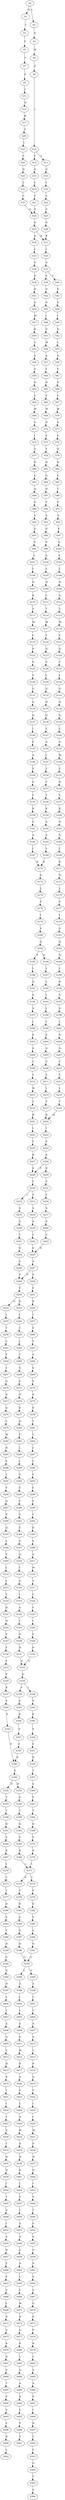 strict digraph  {
	S0 -> S1 [ label = H ];
	S0 -> S2 [ label = L ];
	S1 -> S3 [ label = I ];
	S2 -> S4 [ label = N ];
	S3 -> S5 [ label = V ];
	S4 -> S6 [ label = W ];
	S5 -> S7 [ label = T ];
	S6 -> S8 [ label = S ];
	S7 -> S9 [ label = S ];
	S8 -> S10 [ label = L ];
	S9 -> S11 [ label = L ];
	S10 -> S12 [ label = F ];
	S10 -> S13 [ label = Y ];
	S11 -> S14 [ label = N ];
	S12 -> S15 [ label = Q ];
	S13 -> S16 [ label = Q ];
	S14 -> S17 [ label = W ];
	S15 -> S18 [ label = L ];
	S16 -> S19 [ label = L ];
	S17 -> S20 [ label = A ];
	S18 -> S21 [ label = C ];
	S19 -> S22 [ label = C ];
	S20 -> S23 [ label = L ];
	S21 -> S24 [ label = S ];
	S22 -> S25 [ label = S ];
	S23 -> S26 [ label = F ];
	S24 -> S27 [ label = D ];
	S25 -> S28 [ label = D ];
	S26 -> S29 [ label = Q ];
	S27 -> S30 [ label = Q ];
	S27 -> S31 [ label = R ];
	S28 -> S31 [ label = R ];
	S29 -> S32 [ label = L ];
	S30 -> S33 [ label = L ];
	S31 -> S34 [ label = L ];
	S32 -> S35 [ label = C ];
	S33 -> S36 [ label = V ];
	S34 -> S37 [ label = A ];
	S35 -> S24 [ label = S ];
	S36 -> S38 [ label = D ];
	S37 -> S39 [ label = V ];
	S37 -> S40 [ label = T ];
	S38 -> S41 [ label = D ];
	S39 -> S42 [ label = D ];
	S40 -> S43 [ label = D ];
	S41 -> S44 [ label = G ];
	S42 -> S45 [ label = G ];
	S43 -> S46 [ label = G ];
	S44 -> S47 [ label = M ];
	S45 -> S48 [ label = I ];
	S46 -> S49 [ label = I ];
	S47 -> S50 [ label = K ];
	S48 -> S51 [ label = Q ];
	S49 -> S52 [ label = Q ];
	S50 -> S53 [ label = V ];
	S51 -> S54 [ label = M ];
	S52 -> S55 [ label = L ];
	S53 -> S56 [ label = A ];
	S54 -> S57 [ label = A ];
	S55 -> S58 [ label = A ];
	S56 -> S59 [ label = Y ];
	S57 -> S60 [ label = Y ];
	S58 -> S61 [ label = Y ];
	S59 -> S62 [ label = H ];
	S60 -> S63 [ label = H ];
	S61 -> S64 [ label = N ];
	S62 -> S65 [ label = Y ];
	S63 -> S66 [ label = Y ];
	S64 -> S67 [ label = Y ];
	S65 -> S68 [ label = W ];
	S66 -> S69 [ label = W ];
	S67 -> S70 [ label = W ];
	S68 -> S71 [ label = S ];
	S69 -> S72 [ label = N ];
	S70 -> S73 [ label = G ];
	S71 -> S74 [ label = I ];
	S72 -> S75 [ label = V ];
	S73 -> S76 [ label = V ];
	S74 -> S77 [ label = V ];
	S75 -> S78 [ label = V ];
	S76 -> S79 [ label = V ];
	S77 -> S80 [ label = H ];
	S78 -> S81 [ label = H ];
	S79 -> S82 [ label = H ];
	S80 -> S83 [ label = G ];
	S81 -> S84 [ label = G ];
	S82 -> S85 [ label = G ];
	S83 -> S86 [ label = Q ];
	S84 -> S87 [ label = H ];
	S85 -> S88 [ label = T ];
	S86 -> S89 [ label = S ];
	S87 -> S90 [ label = P ];
	S88 -> S91 [ label = P ];
	S89 -> S92 [ label = S ];
	S90 -> S93 [ label = S ];
	S91 -> S94 [ label = S ];
	S92 -> S95 [ label = E ];
	S93 -> S96 [ label = D ];
	S94 -> S97 [ label = E ];
	S95 -> S98 [ label = S ];
	S96 -> S99 [ label = S ];
	S97 -> S100 [ label = S ];
	S98 -> S101 [ label = A ];
	S99 -> S102 [ label = A ];
	S100 -> S103 [ label = S ];
	S101 -> S104 [ label = L ];
	S102 -> S105 [ label = L ];
	S103 -> S106 [ label = L ];
	S104 -> S107 [ label = H ];
	S105 -> S108 [ label = H ];
	S106 -> S109 [ label = H ];
	S107 -> S110 [ label = R ];
	S108 -> S111 [ label = L ];
	S109 -> S112 [ label = Q ];
	S110 -> S113 [ label = V ];
	S111 -> S114 [ label = T ];
	S112 -> S115 [ label = T ];
	S113 -> S116 [ label = M ];
	S114 -> S117 [ label = M ];
	S115 -> S118 [ label = M ];
	S116 -> S119 [ label = F ];
	S117 -> S120 [ label = Y ];
	S118 -> S121 [ label = Y ];
	S119 -> S122 [ label = D ];
	S120 -> S123 [ label = Q ];
	S121 -> S124 [ label = Q ];
	S122 -> S125 [ label = S ];
	S123 -> S126 [ label = S ];
	S124 -> S127 [ label = T ];
	S125 -> S128 [ label = V ];
	S126 -> S129 [ label = L ];
	S127 -> S130 [ label = L ];
	S128 -> S131 [ label = G ];
	S129 -> S132 [ label = G ];
	S130 -> S133 [ label = G ];
	S131 -> S134 [ label = Q ];
	S132 -> S135 [ label = H ];
	S133 -> S136 [ label = Q ];
	S134 -> S137 [ label = Q ];
	S135 -> S138 [ label = Q ];
	S136 -> S139 [ label = Q ];
	S137 -> S140 [ label = L ];
	S138 -> S141 [ label = L ];
	S139 -> S142 [ label = L ];
	S140 -> S143 [ label = E ];
	S141 -> S144 [ label = A ];
	S142 -> S145 [ label = G ];
	S143 -> S146 [ label = A ];
	S144 -> S147 [ label = L ];
	S145 -> S148 [ label = W ];
	S146 -> S149 [ label = V ];
	S147 -> S150 [ label = V ];
	S148 -> S151 [ label = V ];
	S149 -> S152 [ label = Q ];
	S150 -> S153 [ label = T ];
	S151 -> S154 [ label = H ];
	S152 -> S155 [ label = Y ];
	S153 -> S156 [ label = Y ];
	S154 -> S157 [ label = Y ];
	S155 -> S158 [ label = K ];
	S156 -> S159 [ label = K ];
	S157 -> S160 [ label = K ];
	S158 -> S161 [ label = S ];
	S159 -> S162 [ label = S ];
	S160 -> S163 [ label = N ];
	S161 -> S164 [ label = A ];
	S162 -> S165 [ label = A ];
	S163 -> S166 [ label = A ];
	S164 -> S167 [ label = L ];
	S165 -> S168 [ label = L ];
	S166 -> S169 [ label = L ];
	S167 -> S170 [ label = K ];
	S168 -> S170 [ label = K ];
	S169 -> S171 [ label = K ];
	S170 -> S172 [ label = H ];
	S171 -> S173 [ label = H ];
	S172 -> S174 [ label = L ];
	S173 -> S175 [ label = L ];
	S174 -> S176 [ label = P ];
	S175 -> S177 [ label = S ];
	S176 -> S178 [ label = I ];
	S177 -> S179 [ label = I ];
	S178 -> S180 [ label = A ];
	S179 -> S181 [ label = A ];
	S180 -> S182 [ label = Q ];
	S181 -> S183 [ label = Q ];
	S182 -> S184 [ label = D ];
	S182 -> S185 [ label = E ];
	S183 -> S186 [ label = D ];
	S184 -> S187 [ label = L ];
	S185 -> S188 [ label = L ];
	S186 -> S189 [ label = L ];
	S187 -> S190 [ label = L ];
	S188 -> S191 [ label = Q ];
	S189 -> S192 [ label = R ];
	S190 -> S193 [ label = I ];
	S191 -> S194 [ label = V ];
	S192 -> S195 [ label = V ];
	S193 -> S196 [ label = I ];
	S194 -> S197 [ label = A ];
	S195 -> S198 [ label = S ];
	S196 -> S199 [ label = I ];
	S197 -> S200 [ label = I ];
	S198 -> S201 [ label = I ];
	S199 -> S202 [ label = E ];
	S200 -> S203 [ label = E ];
	S201 -> S204 [ label = D ];
	S202 -> S205 [ label = G ];
	S203 -> S206 [ label = G ];
	S204 -> S207 [ label = G ];
	S205 -> S208 [ label = C ];
	S206 -> S209 [ label = C ];
	S207 -> S210 [ label = C ];
	S208 -> S211 [ label = Y ];
	S209 -> S212 [ label = Y ];
	S210 -> S213 [ label = Y ];
	S211 -> S214 [ label = L ];
	S212 -> S215 [ label = M ];
	S213 -> S216 [ label = L ];
	S214 -> S217 [ label = Y ];
	S215 -> S218 [ label = Y ];
	S216 -> S219 [ label = Y ];
	S217 -> S220 [ label = R ];
	S218 -> S221 [ label = R ];
	S219 -> S220 [ label = R ];
	S220 -> S222 [ label = I ];
	S221 -> S223 [ label = I ];
	S222 -> S224 [ label = F ];
	S223 -> S225 [ label = F ];
	S224 -> S226 [ label = K ];
	S225 -> S227 [ label = K ];
	S226 -> S228 [ label = E ];
	S226 -> S229 [ label = D ];
	S227 -> S228 [ label = E ];
	S228 -> S230 [ label = F ];
	S229 -> S231 [ label = F ];
	S230 -> S232 [ label = L ];
	S230 -> S233 [ label = V ];
	S231 -> S234 [ label = V ];
	S232 -> S235 [ label = A ];
	S233 -> S236 [ label = A ];
	S234 -> S237 [ label = A ];
	S235 -> S238 [ label = A ];
	S236 -> S239 [ label = A ];
	S237 -> S240 [ label = A ];
	S238 -> S241 [ label = C ];
	S239 -> S242 [ label = C ];
	S240 -> S243 [ label = C ];
	S241 -> S244 [ label = D ];
	S242 -> S245 [ label = D ];
	S243 -> S245 [ label = D ];
	S244 -> S246 [ label = A ];
	S245 -> S247 [ label = A ];
	S246 -> S248 [ label = P ];
	S247 -> S248 [ label = P ];
	S247 -> S249 [ label = S ];
	S248 -> S250 [ label = E ];
	S249 -> S251 [ label = E ];
	S250 -> S252 [ label = Q ];
	S250 -> S253 [ label = R ];
	S251 -> S254 [ label = R ];
	S252 -> S255 [ label = L ];
	S253 -> S256 [ label = L ];
	S254 -> S257 [ label = L ];
	S255 -> S258 [ label = T ];
	S256 -> S259 [ label = T ];
	S257 -> S260 [ label = V ];
	S258 -> S261 [ label = L ];
	S259 -> S262 [ label = L ];
	S260 -> S263 [ label = V ];
	S261 -> S264 [ label = V ];
	S262 -> S265 [ label = T ];
	S263 -> S266 [ label = A ];
	S264 -> S267 [ label = T ];
	S265 -> S268 [ label = S ];
	S266 -> S269 [ label = S ];
	S267 -> S270 [ label = Q ];
	S268 -> S271 [ label = S ];
	S269 -> S272 [ label = S ];
	S270 -> S273 [ label = N ];
	S271 -> S274 [ label = N ];
	S272 -> S275 [ label = N ];
	S273 -> S276 [ label = Q ];
	S274 -> S277 [ label = R ];
	S275 -> S278 [ label = R ];
	S276 -> S279 [ label = L ];
	S277 -> S280 [ label = H ];
	S278 -> S281 [ label = T ];
	S279 -> S282 [ label = M ];
	S280 -> S283 [ label = E ];
	S281 -> S284 [ label = L ];
	S282 -> S285 [ label = N ];
	S283 -> S286 [ label = L ];
	S284 -> S287 [ label = L ];
	S285 -> S288 [ label = E ];
	S286 -> S289 [ label = L ];
	S287 -> S290 [ label = L ];
	S288 -> S291 [ label = L ];
	S289 -> S292 [ label = G ];
	S290 -> S293 [ label = E ];
	S291 -> S294 [ label = V ];
	S292 -> S295 [ label = E ];
	S293 -> S296 [ label = E ];
	S294 -> S297 [ label = Q ];
	S295 -> S298 [ label = F ];
	S296 -> S299 [ label = F ];
	S297 -> S300 [ label = S ];
	S298 -> S301 [ label = V ];
	S299 -> S302 [ label = V ];
	S300 -> S303 [ label = Q ];
	S301 -> S304 [ label = E ];
	S302 -> S305 [ label = D ];
	S303 -> S306 [ label = L ];
	S304 -> S307 [ label = S ];
	S305 -> S308 [ label = S ];
	S306 -> S309 [ label = V ];
	S307 -> S310 [ label = Q ];
	S308 -> S311 [ label = Q ];
	S309 -> S312 [ label = L ];
	S310 -> S313 [ label = L ];
	S311 -> S314 [ label = M ];
	S312 -> S315 [ label = L ];
	S313 -> S316 [ label = S ];
	S314 -> S317 [ label = T ];
	S315 -> S318 [ label = L ];
	S316 -> S319 [ label = L ];
	S317 -> S320 [ label = L ];
	S318 -> S321 [ label = H ];
	S319 -> S322 [ label = V ];
	S320 -> S323 [ label = V ];
	S321 -> S324 [ label = H ];
	S322 -> S325 [ label = L ];
	S323 -> S326 [ label = L ];
	S324 -> S327 [ label = T ];
	S325 -> S328 [ label = S ];
	S326 -> S329 [ label = S ];
	S327 -> S330 [ label = Y ];
	S328 -> S331 [ label = H ];
	S329 -> S332 [ label = H ];
	S330 -> S333 [ label = F ];
	S331 -> S334 [ label = A ];
	S332 -> S334 [ label = A ];
	S333 -> S335 [ label = V ];
	S334 -> S336 [ label = Q ];
	S335 -> S337 [ label = K ];
	S336 -> S338 [ label = F ];
	S336 -> S339 [ label = I ];
	S337 -> S340 [ label = V ];
	S338 -> S341 [ label = V ];
	S339 -> S342 [ label = V ];
	S340 -> S343 [ label = E ];
	S341 -> S344 [ label = K ];
	S342 -> S345 [ label = K ];
	S343 -> S346 [ label = D ];
	S344 -> S347 [ label = V ];
	S345 -> S348 [ label = V ];
	S346 -> S349 [ label = S ];
	S347 -> S350 [ label = E ];
	S348 -> S351 [ label = E ];
	S349 -> S352 [ label = N ];
	S349 -> S353 [ label = H ];
	S350 -> S346 [ label = D ];
	S351 -> S354 [ label = D ];
	S352 -> S355 [ label = T ];
	S353 -> S356 [ label = V ];
	S354 -> S357 [ label = T ];
	S355 -> S358 [ label = T ];
	S356 -> S359 [ label = T ];
	S357 -> S360 [ label = S ];
	S358 -> S361 [ label = H ];
	S359 -> S362 [ label = Q ];
	S360 -> S363 [ label = V ];
	S361 -> S364 [ label = V ];
	S362 -> S365 [ label = V ];
	S363 -> S366 [ label = T ];
	S364 -> S367 [ label = K ];
	S365 -> S368 [ label = R ];
	S366 -> S369 [ label = Q ];
	S367 -> S370 [ label = L ];
	S368 -> S371 [ label = L ];
	S369 -> S372 [ label = V ];
	S370 -> S373 [ label = I ];
	S371 -> S374 [ label = S ];
	S371 -> S375 [ label = T ];
	S372 -> S376 [ label = R ];
	S373 -> S377 [ label = I ];
	S374 -> S378 [ label = V ];
	S375 -> S379 [ label = V ];
	S376 -> S371 [ label = L ];
	S377 -> S380 [ label = D ];
	S378 -> S381 [ label = D ];
	S379 -> S382 [ label = D ];
	S380 -> S383 [ label = S ];
	S381 -> S384 [ label = S ];
	S382 -> S385 [ label = S ];
	S383 -> S386 [ label = Y ];
	S384 -> S387 [ label = G ];
	S385 -> S388 [ label = G ];
	S386 -> S389 [ label = N ];
	S387 -> S390 [ label = N ];
	S388 -> S391 [ label = N ];
	S389 -> S392 [ label = G ];
	S390 -> S393 [ label = G ];
	S391 -> S393 [ label = G ];
	S392 -> S394 [ label = N ];
	S393 -> S395 [ label = Q ];
	S393 -> S396 [ label = L ];
	S394 -> S397 [ label = N ];
	S395 -> S398 [ label = A ];
	S396 -> S399 [ label = A ];
	S397 -> S400 [ label = L ];
	S398 -> S401 [ label = L ];
	S399 -> S402 [ label = L ];
	S400 -> S403 [ label = L ];
	S401 -> S404 [ label = L ];
	S402 -> S405 [ label = L ];
	S403 -> S406 [ label = A ];
	S404 -> S407 [ label = A ];
	S405 -> S408 [ label = S ];
	S406 -> S409 [ label = Q ];
	S407 -> S410 [ label = E ];
	S408 -> S411 [ label = E ];
	S409 -> S412 [ label = L ];
	S410 -> S413 [ label = L ];
	S411 -> S414 [ label = M ];
	S412 -> S415 [ label = H ];
	S413 -> S416 [ label = R ];
	S414 -> S417 [ label = R ];
	S415 -> S418 [ label = R ];
	S416 -> S419 [ label = Q ];
	S417 -> S420 [ label = Q ];
	S418 -> S421 [ label = I ];
	S419 -> S422 [ label = V ];
	S420 -> S423 [ label = V ];
	S421 -> S424 [ label = L ];
	S422 -> S425 [ label = L ];
	S423 -> S426 [ label = L ];
	S424 -> S427 [ label = T ];
	S425 -> S428 [ label = I ];
	S426 -> S429 [ label = N ];
	S427 -> S430 [ label = A ];
	S428 -> S431 [ label = M ];
	S429 -> S432 [ label = M ];
	S430 -> S433 [ label = T ];
	S431 -> S434 [ label = S ];
	S432 -> S435 [ label = S ];
	S433 -> S436 [ label = H ];
	S434 -> S437 [ label = H ];
	S435 -> S438 [ label = H ];
	S436 -> S439 [ label = N ];
	S437 -> S440 [ label = N ];
	S438 -> S441 [ label = N ];
	S439 -> S442 [ label = I ];
	S440 -> S443 [ label = I ];
	S441 -> S444 [ label = L ];
	S442 -> S445 [ label = T ];
	S443 -> S446 [ label = V ];
	S444 -> S447 [ label = V ];
	S445 -> S448 [ label = A ];
	S446 -> S449 [ label = T ];
	S447 -> S450 [ label = T ];
	S448 -> S451 [ label = I ];
	S449 -> S452 [ label = G ];
	S450 -> S453 [ label = A ];
	S451 -> S454 [ label = A ];
	S452 -> S455 [ label = S ];
	S453 -> S456 [ label = G ];
	S454 -> S457 [ label = N ];
	S455 -> S458 [ label = S ];
	S456 -> S459 [ label = A ];
	S457 -> S460 [ label = E ];
	S458 -> S461 [ label = E ];
	S459 -> S462 [ label = D ];
	S460 -> S463 [ label = P ];
	S461 -> S464 [ label = S ];
	S462 -> S465 [ label = L ];
	S463 -> S466 [ label = S ];
	S464 -> S467 [ label = A ];
	S465 -> S468 [ label = V ];
	S466 -> S469 [ label = L ];
	S467 -> S470 [ label = G ];
	S468 -> S471 [ label = M ];
	S469 -> S472 [ label = D ];
	S470 -> S473 [ label = E ];
	S471 -> S474 [ label = D ];
	S472 -> S475 [ label = S ];
	S473 -> S476 [ label = P ];
	S474 -> S477 [ label = Q ];
	S475 -> S478 [ label = K ];
	S476 -> S479 [ label = K ];
	S477 -> S480 [ label = K ];
	S478 -> S481 [ label = Q ];
	S479 -> S482 [ label = L ];
	S480 -> S483 [ label = L ];
	S481 -> S484 [ label = A ];
	S482 -> S485 [ label = A ];
	S483 -> S486 [ label = A ];
	S484 -> S487 [ label = T ];
	S485 -> S488 [ label = A ];
	S486 -> S489 [ label = A ];
	S487 -> S490 [ label = P ];
	S488 -> S491 [ label = P ];
	S489 -> S492 [ label = A ];
	S490 -> S493 [ label = V ];
	S491 -> S494 [ label = I ];
	S492 -> S495 [ label = S ];
	S493 -> S496 [ label = F ];
	S494 -> S497 [ label = R ];
	S495 -> S498 [ label = V ];
	S496 -> S499 [ label = R ];
	S497 -> S500 [ label = C ];
	S498 -> S501 [ label = V ];
	S499 -> S502 [ label = L ];
	S500 -> S503 [ label = L ];
	S503 -> S504 [ label = G ];
	S504 -> S505 [ label = C ];
	S505 -> S506 [ label = S ];
}
